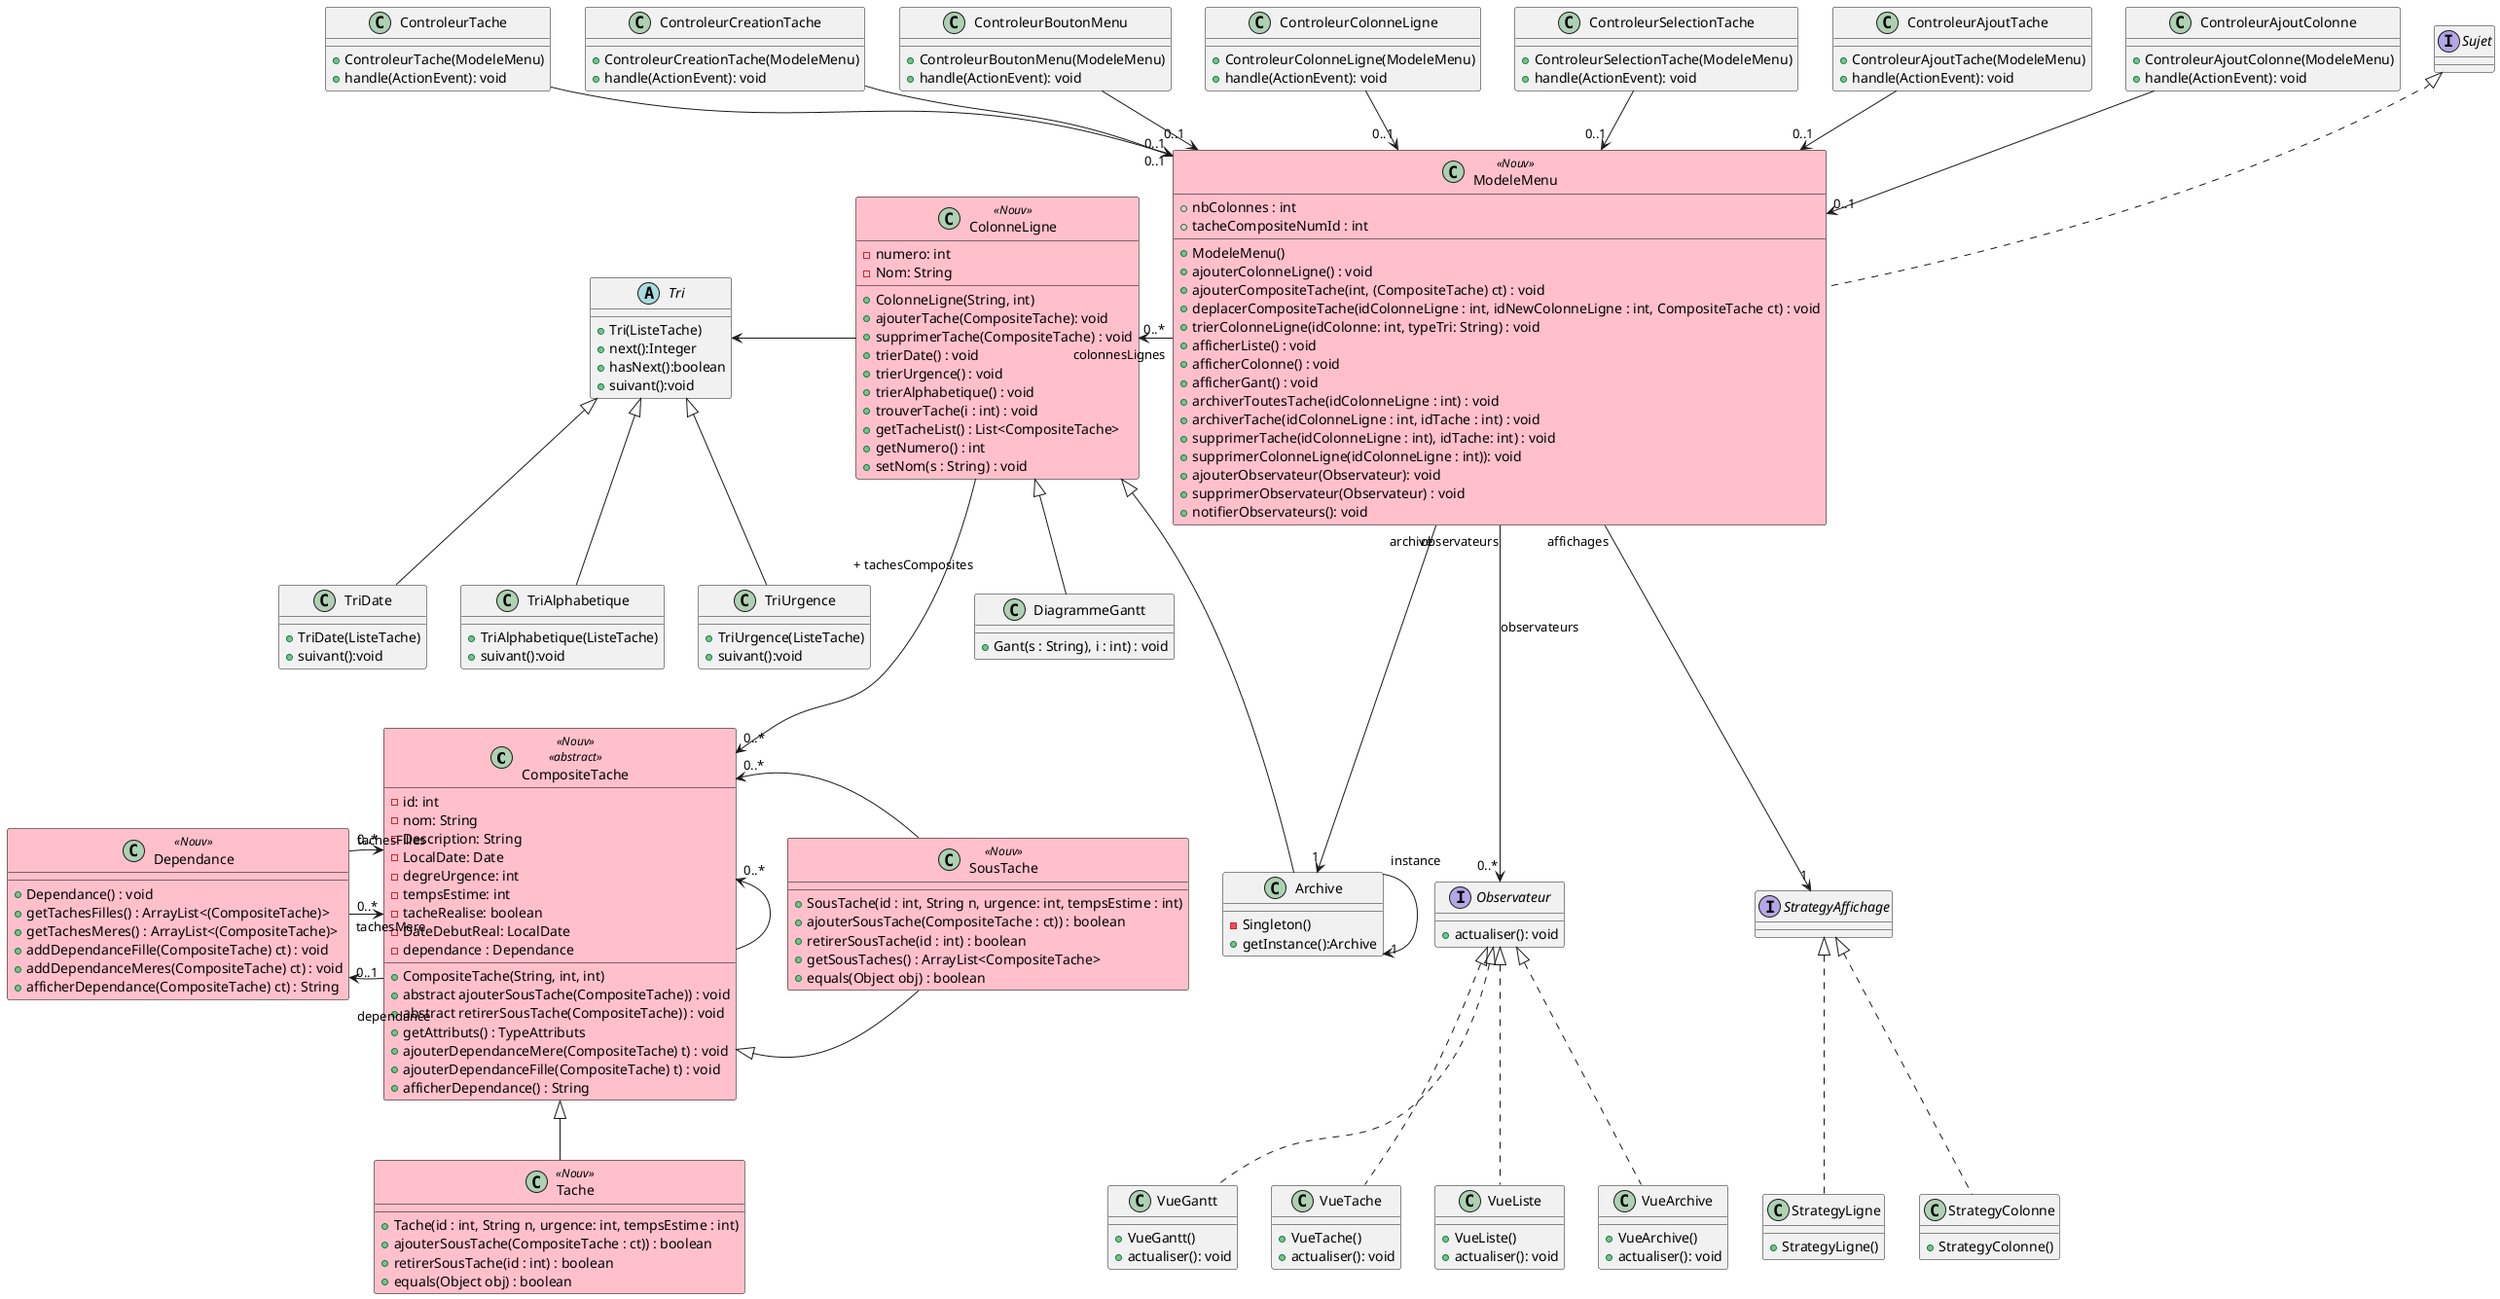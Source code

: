 @startuml

skinparam class{
  BackgroundColor<<Nouv>> Pink
  BorderColor<<Nouv>> Black
}

class  CompositeTache <<Nouv>> <<abstract>>{
  - id: int
  - nom: String
  - Description: String
  - LocalDate: Date
  - degreUrgence: int
  - tempsEstime: int
  - tacheRealise: boolean
  - DateDebutReal: LocalDate
  - dependance : Dependance

  + CompositeTache(String, int, int)
  + abstract ajouterSousTache(CompositeTache)) : void
  + abstract retirerSousTache(CompositeTache)) : void
  + getAttributs() : TypeAttributs
  + ajouterDependanceMere(CompositeTache) t) : void
  + ajouterDependanceFille(CompositeTache) t) : void
  + afficherDependance() : String
}

class SousTache <<Nouv>> extends CompositeTache {
    + SousTache(id : int, String n, urgence: int, tempsEstime : int)
    + ajouterSousTache(CompositeTache : ct)) : boolean
    + retirerSousTache(id : int) : boolean
    + getSousTaches() : ArrayList<CompositeTache>
    + equals(Object obj) : boolean
}

class Tache <<Nouv>> extends CompositeTache{
     + Tache(id : int, String n, urgence: int, tempsEstime : int)
     + ajouterSousTache(CompositeTache : ct)) : boolean
     + retirerSousTache(id : int) : boolean
     + equals(Object obj) : boolean
}

class Dependance <<Nouv>> {
    + Dependance() : void
    + getTachesFilles() : ArrayList<(CompositeTache)>
    + getTachesMeres() : ArrayList<(CompositeTache)>
    + addDependanceFille(CompositeTache) ct) : void
    + addDependanceMeres(CompositeTache) ct) : void
    + afficherDependance(CompositeTache) ct) : String
}

class DiagrammeGantt extends ColonneLigne {
    + Gant(s : String), i : int) : void
 }

class ColonneLigne <<Nouv>> {
  - numero: int
  - Nom: String

  + ColonneLigne(String, int)
  + ajouterTache(CompositeTache): void
  + supprimerTache(CompositeTache) : void
  + trierDate() : void
  + trierUrgence() : void
  + trierAlphabetique() : void
  + trouverTache(i : int) : void
  + getTacheList() : List<CompositeTache>
  + getNumero() : int
  + setNom(s : String) : void
}

interface Observateur {
  + actualiser(): void
}

class VueTache implements Observateur {
  + VueTache()
  + actualiser(): void
}

class VueListe implements Observateur {
  + VueListe()
  + actualiser(): void
}

class VueArchive implements Observateur {
  + VueArchive()
  + actualiser(): void
}

class VueGantt implements Observateur {
  + VueGantt()
  + actualiser(): void
}

class ControleurTache {
  + ControleurTache(ModeleMenu)
  + handle(ActionEvent): void
}

class ControleurCreationTache{
  + ControleurCreationTache(ModeleMenu)
  + handle(ActionEvent): void
}

class ControleurBoutonMenu{
  + ControleurBoutonMenu(ModeleMenu)
  + handle(ActionEvent): void
}

class ControleurColonneLigne{
  + ControleurColonneLigne(ModeleMenu)
  + handle(ActionEvent): void
}

class ControleurSelectionTache{
  + ControleurSelectionTache(ModeleMenu)
  + handle(ActionEvent): void
}

class ControleurAjoutTache{
  + ControleurAjoutTache(ModeleMenu)
  + handle(ActionEvent): void
}

class ControleurAjoutColonne{
  + ControleurAjoutColonne(ModeleMenu)
  + handle(ActionEvent): void
}

class ModeleMenu <<Nouv>> implements Sujet {
  + nbColonnes : int
  + tacheCompositeNumId : int

  + ModeleMenu()
  + ajouterColonneLigne() : void
  + ajouterCompositeTache(int, (CompositeTache) ct) : void
  + deplacerCompositeTache(idColonneLigne : int, idNewColonneLigne : int, CompositeTache ct) : void
  + trierColonneLigne(idColonne: int, typeTri: String) : void
  + afficherListe() : void
  + afficherColonne() : void
  + afficherGant() : void
  + archiverToutesTache(idColonneLigne : int) : void
  + archiverTache(idColonneLigne : int, idTache : int) : void
  + supprimerTache(idColonneLigne : int), idTache: int) : void
  + supprimerColonneLigne(idColonneLigne : int)): void
  + ajouterObservateur(Observateur): void
  + supprimerObservateur(Observateur) : void
  + notifierObservateurs(): void
}

interface StrategyAffichage {
}

class StrategyColonne implements StrategyAffichage {
  + StrategyColonne()
}

class StrategyLigne implements StrategyAffichage {
  + StrategyLigne()
}

class Archive extends ColonneLigne {
  - Singleton()
  + getInstance():Archive
}


abstract class Tri {
  +Tri(ListeTache)
  +next():Integer
  +hasNext():boolean
  +suivant():void
}

class TriDate extends Tri {
  + TriDate(ListeTache)
  + suivant():void
}

class TriAlphabetique extends Tri {
  + TriAlphabetique(ListeTache)
  + suivant():void
}

class TriUrgence extends Tri {
  + TriUrgence(ListeTache)
  + suivant():void
}


ModeleMenu "affichages"---> "1" StrategyAffichage
ModeleMenu "archive"---> "1" Archive
ModeleMenu "observateurs"--down-> "0..*" Observateur : observateurs
ModeleMenu "colonnesLignes"--left-> "0..*" ColonneLigne
ColonneLigne  "\n\n\n\n+ tachesComposites" ---> "0..*"CompositeTache
ColonneLigne -left-> Tri
CompositeTache -left--> "0..*" CompositeTache
CompositeTache "dependance" -left--> "0..1" Dependance
Dependance "tachesMere" -right--> "0..*" CompositeTache
Dependance "tachesFilles" --right--> "0..*" CompositeTache
Archive "instance"---> "1" Archive
SousTache -right--> "0..*"CompositeTache
ControleurTache --> "0..1" ModeleMenu
ControleurAjoutColonne --> "0..1" ModeleMenu
ControleurAjoutTache --> "0..1" ModeleMenu
ControleurBoutonMenu --> "0..1" ModeleMenu
ControleurColonneLigne --> "0..1" ModeleMenu
ControleurCreationTache --> "0..1" ModeleMenu
ControleurSelectionTache --> "0..1" ModeleMenu

@enduml
